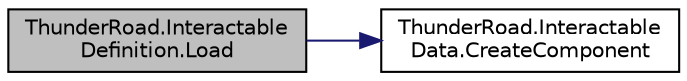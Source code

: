 digraph "ThunderRoad.InteractableDefinition.Load"
{
 // LATEX_PDF_SIZE
  edge [fontname="Helvetica",fontsize="10",labelfontname="Helvetica",labelfontsize="10"];
  node [fontname="Helvetica",fontsize="10",shape=record];
  rankdir="LR";
  Node1 [label="ThunderRoad.Interactable\lDefinition.Load",height=0.2,width=0.4,color="black", fillcolor="grey75", style="filled", fontcolor="black",tooltip="Loads the specified interactable data."];
  Node1 -> Node2 [color="midnightblue",fontsize="10",style="solid",fontname="Helvetica"];
  Node2 [label="ThunderRoad.Interactable\lData.CreateComponent",height=0.2,width=0.4,color="black", fillcolor="white", style="filled",URL="$class_thunder_road_1_1_interactable_data.html#a31c4ab5a00c7d6677cedaf3d8ba34bce",tooltip="Creates the component."];
}
